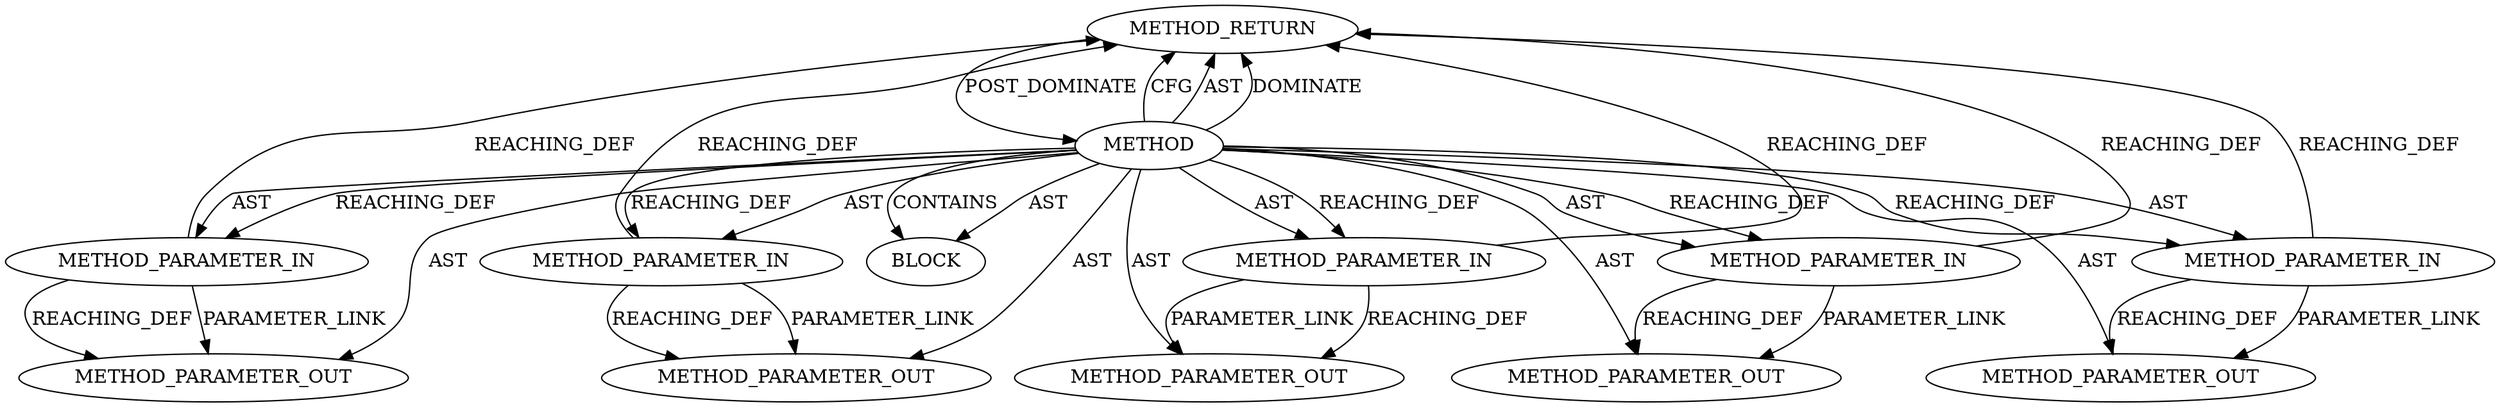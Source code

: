 digraph {
  20165 [label=METHOD_RETURN ORDER=2 CODE="RET" TYPE_FULL_NAME="ANY" EVALUATION_STRATEGY="BY_VALUE"]
  22072 [label=METHOD_PARAMETER_OUT ORDER=1 CODE="p1" IS_VARIADIC=false TYPE_FULL_NAME="ANY" EVALUATION_STRATEGY="BY_VALUE" INDEX=1 NAME="p1"]
  22074 [label=METHOD_PARAMETER_OUT ORDER=3 CODE="p3" IS_VARIADIC=false TYPE_FULL_NAME="ANY" EVALUATION_STRATEGY="BY_VALUE" INDEX=3 NAME="p3"]
  20160 [label=METHOD_PARAMETER_IN ORDER=2 CODE="p2" IS_VARIADIC=false TYPE_FULL_NAME="ANY" EVALUATION_STRATEGY="BY_VALUE" INDEX=2 NAME="p2"]
  20158 [label=METHOD AST_PARENT_TYPE="NAMESPACE_BLOCK" AST_PARENT_FULL_NAME="<global>" ORDER=0 CODE="<empty>" FULL_NAME="csum_ipv6_magic" IS_EXTERNAL=true FILENAME="<empty>" SIGNATURE="" NAME="csum_ipv6_magic"]
  22073 [label=METHOD_PARAMETER_OUT ORDER=2 CODE="p2" IS_VARIADIC=false TYPE_FULL_NAME="ANY" EVALUATION_STRATEGY="BY_VALUE" INDEX=2 NAME="p2"]
  20159 [label=METHOD_PARAMETER_IN ORDER=1 CODE="p1" IS_VARIADIC=false TYPE_FULL_NAME="ANY" EVALUATION_STRATEGY="BY_VALUE" INDEX=1 NAME="p1"]
  20161 [label=METHOD_PARAMETER_IN ORDER=3 CODE="p3" IS_VARIADIC=false TYPE_FULL_NAME="ANY" EVALUATION_STRATEGY="BY_VALUE" INDEX=3 NAME="p3"]
  20164 [label=BLOCK ORDER=1 ARGUMENT_INDEX=1 CODE="<empty>" TYPE_FULL_NAME="ANY"]
  20163 [label=METHOD_PARAMETER_IN ORDER=5 CODE="p5" IS_VARIADIC=false TYPE_FULL_NAME="ANY" EVALUATION_STRATEGY="BY_VALUE" INDEX=5 NAME="p5"]
  22076 [label=METHOD_PARAMETER_OUT ORDER=5 CODE="p5" IS_VARIADIC=false TYPE_FULL_NAME="ANY" EVALUATION_STRATEGY="BY_VALUE" INDEX=5 NAME="p5"]
  20162 [label=METHOD_PARAMETER_IN ORDER=4 CODE="p4" IS_VARIADIC=false TYPE_FULL_NAME="ANY" EVALUATION_STRATEGY="BY_VALUE" INDEX=4 NAME="p4"]
  22075 [label=METHOD_PARAMETER_OUT ORDER=4 CODE="p4" IS_VARIADIC=false TYPE_FULL_NAME="ANY" EVALUATION_STRATEGY="BY_VALUE" INDEX=4 NAME="p4"]
  20158 -> 20162 [label=AST ]
  20158 -> 22072 [label=AST ]
  20158 -> 20161 [label=AST ]
  20160 -> 22073 [label=PARAMETER_LINK ]
  20158 -> 20165 [label=CFG ]
  20165 -> 20158 [label=POST_DOMINATE ]
  20161 -> 20165 [label=REACHING_DEF VARIABLE="p3"]
  20158 -> 20163 [label=AST ]
  20162 -> 20165 [label=REACHING_DEF VARIABLE="p4"]
  20158 -> 22076 [label=AST ]
  20159 -> 20165 [label=REACHING_DEF VARIABLE="p1"]
  20158 -> 20159 [label=REACHING_DEF VARIABLE=""]
  20158 -> 20159 [label=AST ]
  20158 -> 20164 [label=CONTAINS ]
  20161 -> 22074 [label=PARAMETER_LINK ]
  20158 -> 22074 [label=AST ]
  20163 -> 22076 [label=REACHING_DEF VARIABLE="p5"]
  20158 -> 20161 [label=REACHING_DEF VARIABLE=""]
  20163 -> 20165 [label=REACHING_DEF VARIABLE="p5"]
  20158 -> 20162 [label=REACHING_DEF VARIABLE=""]
  20158 -> 20164 [label=AST ]
  20159 -> 22072 [label=PARAMETER_LINK ]
  20163 -> 22076 [label=PARAMETER_LINK ]
  20161 -> 22074 [label=REACHING_DEF VARIABLE="p3"]
  20158 -> 22075 [label=AST ]
  20162 -> 22075 [label=PARAMETER_LINK ]
  20160 -> 22073 [label=REACHING_DEF VARIABLE="p2"]
  20158 -> 20165 [label=AST ]
  20158 -> 20160 [label=REACHING_DEF VARIABLE=""]
  20158 -> 20160 [label=AST ]
  20160 -> 20165 [label=REACHING_DEF VARIABLE="p2"]
  20159 -> 22072 [label=REACHING_DEF VARIABLE="p1"]
  20158 -> 20165 [label=DOMINATE ]
  20158 -> 20163 [label=REACHING_DEF VARIABLE=""]
  20158 -> 22073 [label=AST ]
  20162 -> 22075 [label=REACHING_DEF VARIABLE="p4"]
}
